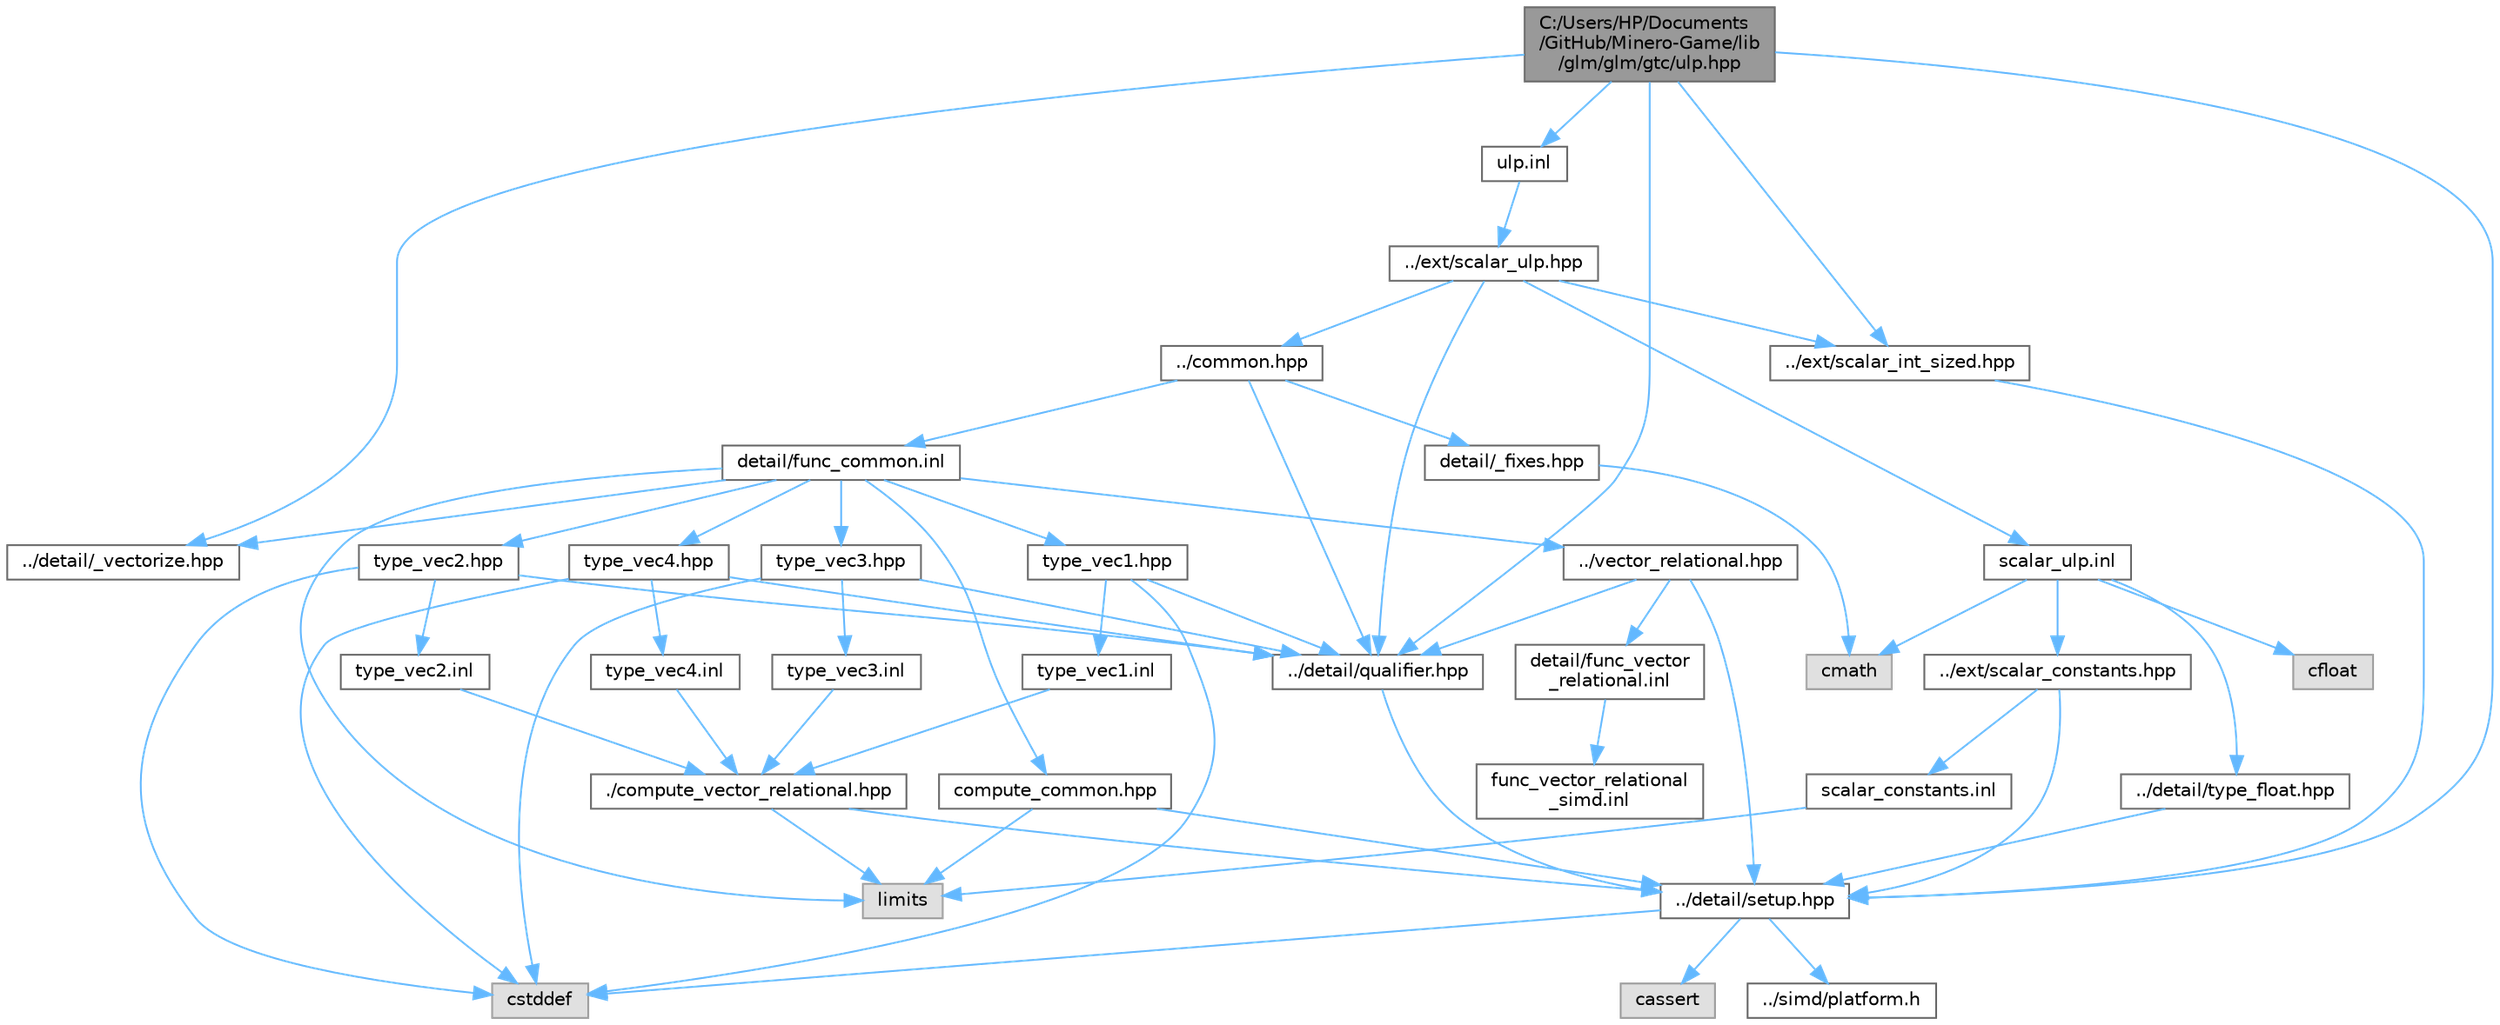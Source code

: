 digraph "C:/Users/HP/Documents/GitHub/Minero-Game/lib/glm/glm/gtc/ulp.hpp"
{
 // LATEX_PDF_SIZE
  bgcolor="transparent";
  edge [fontname=Helvetica,fontsize=10,labelfontname=Helvetica,labelfontsize=10];
  node [fontname=Helvetica,fontsize=10,shape=box,height=0.2,width=0.4];
  Node1 [id="Node000001",label="C:/Users/HP/Documents\l/GitHub/Minero-Game/lib\l/glm/glm/gtc/ulp.hpp",height=0.2,width=0.4,color="gray40", fillcolor="grey60", style="filled", fontcolor="black",tooltip=" "];
  Node1 -> Node2 [id="edge119_Node000001_Node000002",color="steelblue1",style="solid",tooltip=" "];
  Node2 [id="Node000002",label="../detail/setup.hpp",height=0.2,width=0.4,color="grey40", fillcolor="white", style="filled",URL="$lib_2glm_2glm_2detail_2setup_8hpp.html",tooltip=" "];
  Node2 -> Node3 [id="edge120_Node000002_Node000003",color="steelblue1",style="solid",tooltip=" "];
  Node3 [id="Node000003",label="cassert",height=0.2,width=0.4,color="grey60", fillcolor="#E0E0E0", style="filled",tooltip=" "];
  Node2 -> Node4 [id="edge121_Node000002_Node000004",color="steelblue1",style="solid",tooltip=" "];
  Node4 [id="Node000004",label="cstddef",height=0.2,width=0.4,color="grey60", fillcolor="#E0E0E0", style="filled",tooltip=" "];
  Node2 -> Node5 [id="edge122_Node000002_Node000005",color="steelblue1",style="solid",tooltip=" "];
  Node5 [id="Node000005",label="../simd/platform.h",height=0.2,width=0.4,color="grey40", fillcolor="white", style="filled",URL="$lib_2glm_2glm_2simd_2platform_8h.html",tooltip=" "];
  Node1 -> Node6 [id="edge123_Node000001_Node000006",color="steelblue1",style="solid",tooltip=" "];
  Node6 [id="Node000006",label="../detail/qualifier.hpp",height=0.2,width=0.4,color="grey40", fillcolor="white", style="filled",URL="$lib_2glm_2glm_2detail_2qualifier_8hpp.html",tooltip=" "];
  Node6 -> Node2 [id="edge124_Node000006_Node000002",color="steelblue1",style="solid",tooltip=" "];
  Node1 -> Node7 [id="edge125_Node000001_Node000007",color="steelblue1",style="solid",tooltip=" "];
  Node7 [id="Node000007",label="../detail/_vectorize.hpp",height=0.2,width=0.4,color="grey40", fillcolor="white", style="filled",URL="$lib_2glm_2glm_2detail_2__vectorize_8hpp.html",tooltip=" "];
  Node1 -> Node8 [id="edge126_Node000001_Node000008",color="steelblue1",style="solid",tooltip=" "];
  Node8 [id="Node000008",label="../ext/scalar_int_sized.hpp",height=0.2,width=0.4,color="grey40", fillcolor="white", style="filled",URL="$lib_2glm_2glm_2ext_2scalar__int__sized_8hpp.html",tooltip=" "];
  Node8 -> Node2 [id="edge127_Node000008_Node000002",color="steelblue1",style="solid",tooltip=" "];
  Node1 -> Node9 [id="edge128_Node000001_Node000009",color="steelblue1",style="solid",tooltip=" "];
  Node9 [id="Node000009",label="ulp.inl",height=0.2,width=0.4,color="grey40", fillcolor="white", style="filled",URL="$lib_2glm_2glm_2gtc_2ulp_8inl.html",tooltip=" "];
  Node9 -> Node10 [id="edge129_Node000009_Node000010",color="steelblue1",style="solid",tooltip=" "];
  Node10 [id="Node000010",label="../ext/scalar_ulp.hpp",height=0.2,width=0.4,color="grey40", fillcolor="white", style="filled",URL="$lib_2glm_2glm_2ext_2scalar__ulp_8hpp.html",tooltip=" "];
  Node10 -> Node8 [id="edge130_Node000010_Node000008",color="steelblue1",style="solid",tooltip=" "];
  Node10 -> Node11 [id="edge131_Node000010_Node000011",color="steelblue1",style="solid",tooltip=" "];
  Node11 [id="Node000011",label="../common.hpp",height=0.2,width=0.4,color="grey40", fillcolor="white", style="filled",URL="$lib_2glm_2glm_2common_8hpp.html",tooltip=" "];
  Node11 -> Node6 [id="edge132_Node000011_Node000006",color="steelblue1",style="solid",tooltip=" "];
  Node11 -> Node12 [id="edge133_Node000011_Node000012",color="steelblue1",style="solid",tooltip=" "];
  Node12 [id="Node000012",label="detail/_fixes.hpp",height=0.2,width=0.4,color="grey40", fillcolor="white", style="filled",URL="$lib_2glm_2glm_2detail_2__fixes_8hpp.html",tooltip=" "];
  Node12 -> Node13 [id="edge134_Node000012_Node000013",color="steelblue1",style="solid",tooltip=" "];
  Node13 [id="Node000013",label="cmath",height=0.2,width=0.4,color="grey60", fillcolor="#E0E0E0", style="filled",tooltip=" "];
  Node11 -> Node14 [id="edge135_Node000011_Node000014",color="steelblue1",style="solid",tooltip=" "];
  Node14 [id="Node000014",label="detail/func_common.inl",height=0.2,width=0.4,color="grey40", fillcolor="white", style="filled",URL="$lib_2glm_2glm_2detail_2func__common_8inl.html",tooltip=" "];
  Node14 -> Node15 [id="edge136_Node000014_Node000015",color="steelblue1",style="solid",tooltip=" "];
  Node15 [id="Node000015",label="../vector_relational.hpp",height=0.2,width=0.4,color="grey40", fillcolor="white", style="filled",URL="$lib_2glm_2glm_2vector__relational_8hpp.html",tooltip=" "];
  Node15 -> Node6 [id="edge137_Node000015_Node000006",color="steelblue1",style="solid",tooltip=" "];
  Node15 -> Node2 [id="edge138_Node000015_Node000002",color="steelblue1",style="solid",tooltip=" "];
  Node15 -> Node16 [id="edge139_Node000015_Node000016",color="steelblue1",style="solid",tooltip=" "];
  Node16 [id="Node000016",label="detail/func_vector\l_relational.inl",height=0.2,width=0.4,color="grey40", fillcolor="white", style="filled",URL="$lib_2glm_2glm_2detail_2func__vector__relational_8inl.html",tooltip=" "];
  Node16 -> Node17 [id="edge140_Node000016_Node000017",color="steelblue1",style="solid",tooltip=" "];
  Node17 [id="Node000017",label="func_vector_relational\l_simd.inl",height=0.2,width=0.4,color="grey40", fillcolor="white", style="filled",URL="$lib_2glm_2glm_2detail_2func__vector__relational__simd_8inl.html",tooltip=" "];
  Node14 -> Node18 [id="edge141_Node000014_Node000018",color="steelblue1",style="solid",tooltip=" "];
  Node18 [id="Node000018",label="compute_common.hpp",height=0.2,width=0.4,color="grey40", fillcolor="white", style="filled",URL="$lib_2glm_2glm_2detail_2compute__common_8hpp.html",tooltip=" "];
  Node18 -> Node2 [id="edge142_Node000018_Node000002",color="steelblue1",style="solid",tooltip=" "];
  Node18 -> Node19 [id="edge143_Node000018_Node000019",color="steelblue1",style="solid",tooltip=" "];
  Node19 [id="Node000019",label="limits",height=0.2,width=0.4,color="grey60", fillcolor="#E0E0E0", style="filled",tooltip=" "];
  Node14 -> Node20 [id="edge144_Node000014_Node000020",color="steelblue1",style="solid",tooltip=" "];
  Node20 [id="Node000020",label="type_vec1.hpp",height=0.2,width=0.4,color="grey40", fillcolor="white", style="filled",URL="$lib_2glm_2glm_2detail_2type__vec1_8hpp.html",tooltip=" "];
  Node20 -> Node6 [id="edge145_Node000020_Node000006",color="steelblue1",style="solid",tooltip=" "];
  Node20 -> Node4 [id="edge146_Node000020_Node000004",color="steelblue1",style="solid",tooltip=" "];
  Node20 -> Node21 [id="edge147_Node000020_Node000021",color="steelblue1",style="solid",tooltip=" "];
  Node21 [id="Node000021",label="type_vec1.inl",height=0.2,width=0.4,color="grey40", fillcolor="white", style="filled",URL="$lib_2glm_2glm_2detail_2type__vec1_8inl.html",tooltip=" "];
  Node21 -> Node22 [id="edge148_Node000021_Node000022",color="steelblue1",style="solid",tooltip=" "];
  Node22 [id="Node000022",label="./compute_vector_relational.hpp",height=0.2,width=0.4,color="grey40", fillcolor="white", style="filled",URL="$lib_2glm_2glm_2detail_2compute__vector__relational_8hpp.html",tooltip=" "];
  Node22 -> Node2 [id="edge149_Node000022_Node000002",color="steelblue1",style="solid",tooltip=" "];
  Node22 -> Node19 [id="edge150_Node000022_Node000019",color="steelblue1",style="solid",tooltip=" "];
  Node14 -> Node23 [id="edge151_Node000014_Node000023",color="steelblue1",style="solid",tooltip=" "];
  Node23 [id="Node000023",label="type_vec2.hpp",height=0.2,width=0.4,color="grey40", fillcolor="white", style="filled",URL="$lib_2glm_2glm_2detail_2type__vec2_8hpp.html",tooltip=" "];
  Node23 -> Node6 [id="edge152_Node000023_Node000006",color="steelblue1",style="solid",tooltip=" "];
  Node23 -> Node4 [id="edge153_Node000023_Node000004",color="steelblue1",style="solid",tooltip=" "];
  Node23 -> Node24 [id="edge154_Node000023_Node000024",color="steelblue1",style="solid",tooltip=" "];
  Node24 [id="Node000024",label="type_vec2.inl",height=0.2,width=0.4,color="grey40", fillcolor="white", style="filled",URL="$lib_2glm_2glm_2detail_2type__vec2_8inl.html",tooltip=" "];
  Node24 -> Node22 [id="edge155_Node000024_Node000022",color="steelblue1",style="solid",tooltip=" "];
  Node14 -> Node25 [id="edge156_Node000014_Node000025",color="steelblue1",style="solid",tooltip=" "];
  Node25 [id="Node000025",label="type_vec3.hpp",height=0.2,width=0.4,color="grey40", fillcolor="white", style="filled",URL="$lib_2glm_2glm_2detail_2type__vec3_8hpp.html",tooltip=" "];
  Node25 -> Node6 [id="edge157_Node000025_Node000006",color="steelblue1",style="solid",tooltip=" "];
  Node25 -> Node4 [id="edge158_Node000025_Node000004",color="steelblue1",style="solid",tooltip=" "];
  Node25 -> Node26 [id="edge159_Node000025_Node000026",color="steelblue1",style="solid",tooltip=" "];
  Node26 [id="Node000026",label="type_vec3.inl",height=0.2,width=0.4,color="grey40", fillcolor="white", style="filled",URL="$lib_2glm_2glm_2detail_2type__vec3_8inl.html",tooltip=" "];
  Node26 -> Node22 [id="edge160_Node000026_Node000022",color="steelblue1",style="solid",tooltip=" "];
  Node14 -> Node27 [id="edge161_Node000014_Node000027",color="steelblue1",style="solid",tooltip=" "];
  Node27 [id="Node000027",label="type_vec4.hpp",height=0.2,width=0.4,color="grey40", fillcolor="white", style="filled",URL="$lib_2glm_2glm_2detail_2type__vec4_8hpp.html",tooltip=" "];
  Node27 -> Node6 [id="edge162_Node000027_Node000006",color="steelblue1",style="solid",tooltip=" "];
  Node27 -> Node4 [id="edge163_Node000027_Node000004",color="steelblue1",style="solid",tooltip=" "];
  Node27 -> Node28 [id="edge164_Node000027_Node000028",color="steelblue1",style="solid",tooltip=" "];
  Node28 [id="Node000028",label="type_vec4.inl",height=0.2,width=0.4,color="grey40", fillcolor="white", style="filled",URL="$lib_2glm_2glm_2detail_2type__vec4_8inl.html",tooltip=" "];
  Node28 -> Node22 [id="edge165_Node000028_Node000022",color="steelblue1",style="solid",tooltip=" "];
  Node14 -> Node7 [id="edge166_Node000014_Node000007",color="steelblue1",style="solid",tooltip=" "];
  Node14 -> Node19 [id="edge167_Node000014_Node000019",color="steelblue1",style="solid",tooltip=" "];
  Node10 -> Node6 [id="edge168_Node000010_Node000006",color="steelblue1",style="solid",tooltip=" "];
  Node10 -> Node29 [id="edge169_Node000010_Node000029",color="steelblue1",style="solid",tooltip=" "];
  Node29 [id="Node000029",label="scalar_ulp.inl",height=0.2,width=0.4,color="grey40", fillcolor="white", style="filled",URL="$lib_2glm_2glm_2ext_2scalar__ulp_8inl.html",tooltip=" "];
  Node29 -> Node30 [id="edge170_Node000029_Node000030",color="steelblue1",style="solid",tooltip=" "];
  Node30 [id="Node000030",label="../detail/type_float.hpp",height=0.2,width=0.4,color="grey40", fillcolor="white", style="filled",URL="$lib_2glm_2glm_2detail_2type__float_8hpp.html",tooltip=" "];
  Node30 -> Node2 [id="edge171_Node000030_Node000002",color="steelblue1",style="solid",tooltip=" "];
  Node29 -> Node31 [id="edge172_Node000029_Node000031",color="steelblue1",style="solid",tooltip=" "];
  Node31 [id="Node000031",label="../ext/scalar_constants.hpp",height=0.2,width=0.4,color="grey40", fillcolor="white", style="filled",URL="$lib_2glm_2glm_2ext_2scalar__constants_8hpp.html",tooltip=" "];
  Node31 -> Node2 [id="edge173_Node000031_Node000002",color="steelblue1",style="solid",tooltip=" "];
  Node31 -> Node32 [id="edge174_Node000031_Node000032",color="steelblue1",style="solid",tooltip=" "];
  Node32 [id="Node000032",label="scalar_constants.inl",height=0.2,width=0.4,color="grey40", fillcolor="white", style="filled",URL="$lib_2glm_2glm_2ext_2scalar__constants_8inl.html",tooltip=" "];
  Node32 -> Node19 [id="edge175_Node000032_Node000019",color="steelblue1",style="solid",tooltip=" "];
  Node29 -> Node13 [id="edge176_Node000029_Node000013",color="steelblue1",style="solid",tooltip=" "];
  Node29 -> Node33 [id="edge177_Node000029_Node000033",color="steelblue1",style="solid",tooltip=" "];
  Node33 [id="Node000033",label="cfloat",height=0.2,width=0.4,color="grey60", fillcolor="#E0E0E0", style="filled",tooltip=" "];
}
